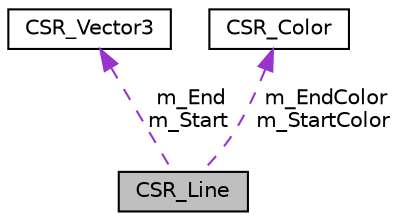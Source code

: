 digraph "CSR_Line"
{
 // LATEX_PDF_SIZE
  edge [fontname="Helvetica",fontsize="10",labelfontname="Helvetica",labelfontsize="10"];
  node [fontname="Helvetica",fontsize="10",shape=record];
  Node1 [label="CSR_Line",height=0.2,width=0.4,color="black", fillcolor="grey75", style="filled", fontcolor="black",tooltip=" "];
  Node2 -> Node1 [dir="back",color="darkorchid3",fontsize="10",style="dashed",label=" m_End\nm_Start" ,fontname="Helvetica"];
  Node2 [label="CSR_Vector3",height=0.2,width=0.4,color="black", fillcolor="white", style="filled",URL="$struct_c_s_r___vector3.html",tooltip=" "];
  Node3 -> Node1 [dir="back",color="darkorchid3",fontsize="10",style="dashed",label=" m_EndColor\nm_StartColor" ,fontname="Helvetica"];
  Node3 [label="CSR_Color",height=0.2,width=0.4,color="black", fillcolor="white", style="filled",URL="$struct_c_s_r___color.html",tooltip=" "];
}
